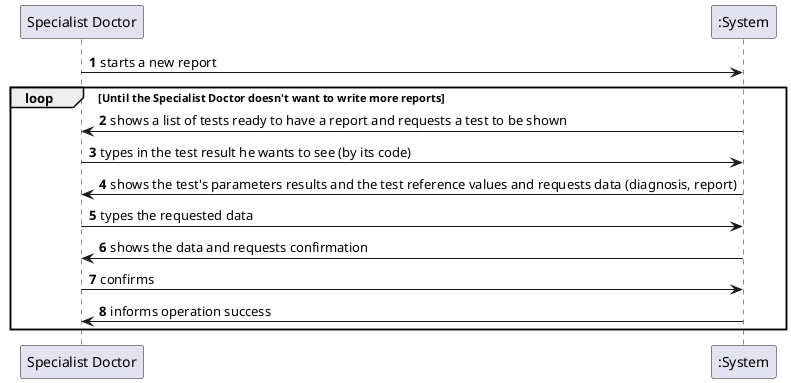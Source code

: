@startuml

autonumber

"Specialist Doctor" -> ":System": starts a new report
loop Until the Specialist Doctor doesn't want to write more reports
":System" -> "Specialist Doctor": shows a list of tests ready to have a report and requests a test to be shown
"Specialist Doctor" -> ":System": types in the test result he wants to see (by its code)
":System" -> "Specialist Doctor": shows the test's parameters results and the test reference values and requests data (diagnosis, report)
"Specialist Doctor" -> ":System": types the requested data
":System" -> "Specialist Doctor": shows the data and requests confirmation
"Specialist Doctor" -> ":System": confirms
":System" -> "Specialist Doctor": informs operation success
end loop
@enduml